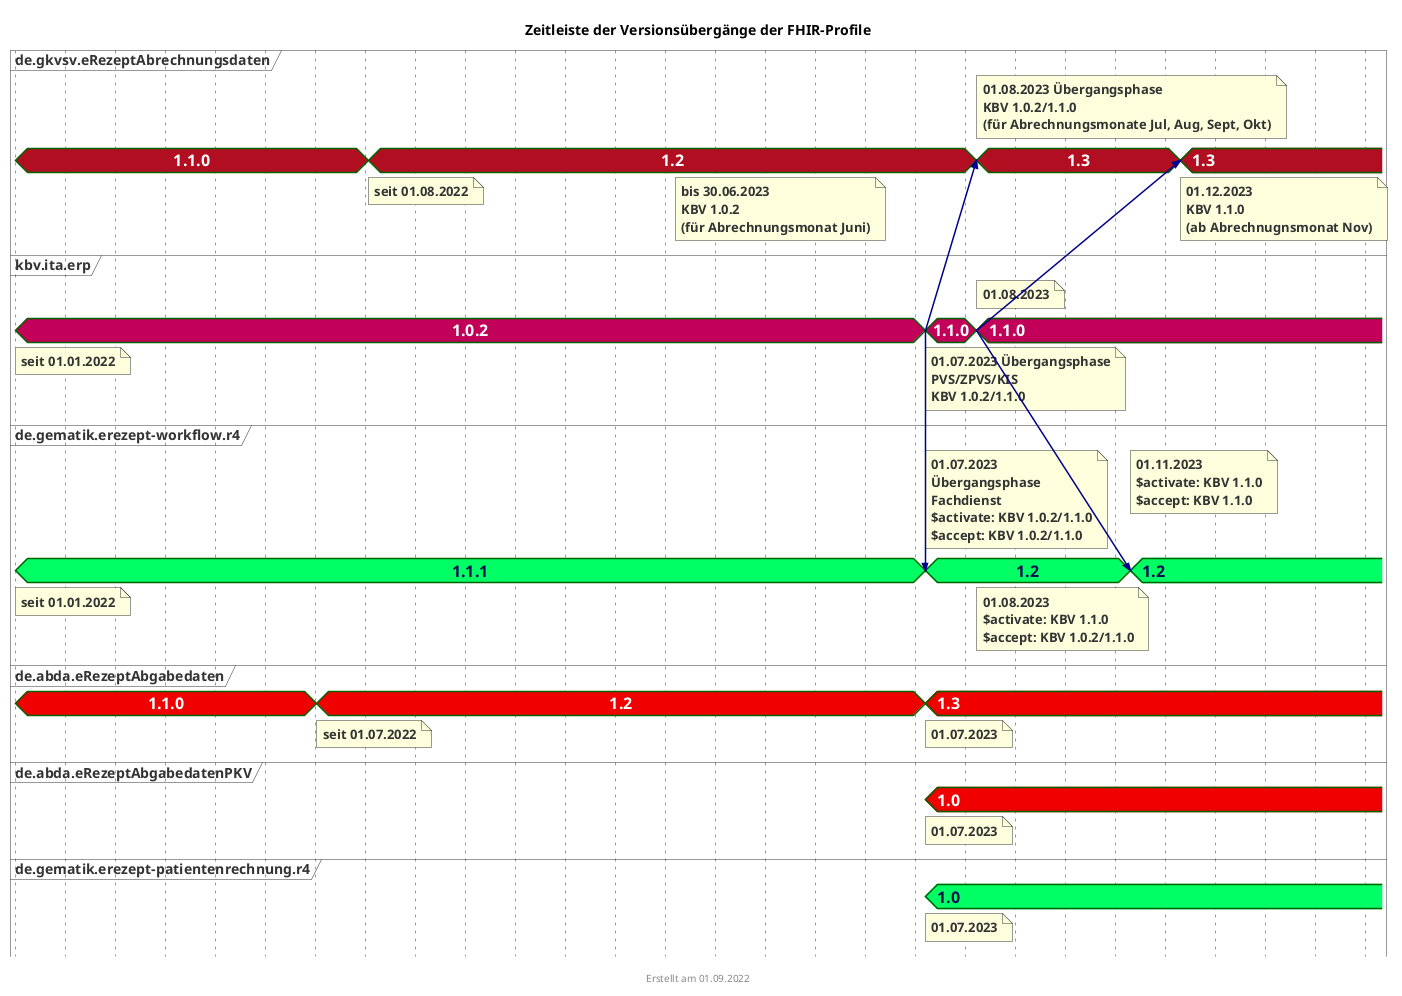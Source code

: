 @startuml fhir_version_timeline
<style>
timingDiagram {
  .kbvcolor {
    FontColor #ffffff
    Fontsize 16
    FontStyle bold
    Backgroundcolor #c30059
  }
  .gematikcolor {
    FontColor #000e52
    Fontsize 16
    FontStyle bold
    Backgroundcolor #00ff64
  }
  .davcolor {
    FontColor #ffffff
    Fontsize 16
    FontStyle bold
    BackgroundColor #f00000
  }
  .gkvcolor {
    FontColor #ffffff
    Fontsize 16
    FontStyle bold
    BackgroundColor #b10f21
  }
}
</style>
title Zeitleiste der Versionsübergänge der FHIR-Profile
footer Erstellt am 01.09.2022

concise "de.gkvsv.eRezeptAbrechnungsdaten" as GKV <<gkvcolor>>
concise "kbv.ita.erp" as KBV <<kbvcolor>>
concise "de.gematik.erezept-workflow.r4" as gematik <<gematikcolor>>
concise "de.abda.eRezeptAbgabedaten" as DAV <<davcolor>>
concise "de.abda.eRezeptAbgabedatenPKV" as PKV <<davcolor>>
concise "de.gematik.erezept-patientenrechnung.r4" as gematikpkv <<gematikcolor>>


'30 days is scaled to 50 pixels
scale 2592000 as 50 pixels
hide time-axis

@2022/01/01
note bottom of KBV : seit 01.01.2022
KBV is 1.0.2
note bottom of gematik : seit 01.01.2022
gematik is 1.1.1
DAV is 1.1.0
GKV is 1.1.0

@2022/07/01
note bottom of DAV : seit 01.07.2022
DAV is 1.2


@2022/08/01 
note bottom of GKV : seit 01.08.2022
GKV is 1.2

@2023/02/01
note bottom of GKV : bis 30.06.2023\nKBV 1.0.2\n(für Abrechnungsmonat Juni)

@2023/06/15
'KBV -> GKV@2023/07/01

@2023/07/01
note bottom of KBV : 01.07.2023 Übergangsphase\nPVS/ZPVS/KIS \nKBV 1.0.2/1.1.0
note bottom of PKV : 01.07.2023
note top of gematik : 01.07.2023\nÜbergangsphase\nFachdienst\n$activate: KBV 1.0.2/1.1.0\n$accept: KBV 1.0.2/1.1.0
note bottom of gematikpkv : 01.07.2023
note bottom of DAV : 01.07.2023
KBV is 1.1.0
KBV -> gematik@2023/07/01
KBV -> GKV@2023/08/01
gematik is 1.2
gematikpkv is 1.0
DAV is 1.3
PKV is 1.0

@2023/08/01
KBV -> gematik@2023/11/01
KBV -> GKV@2023/12/01
note top of KBV : 01.08.2023
note bottom of gematik : 01.08.2023\n$activate: KBV 1.1.0\n$accept: KBV 1.0.2/1.1.0
note top of GKV : 01.08.2023 Übergangsphase\nKBV 1.0.2/1.1.0\n(für Abrechnungsmonate Jul, Aug, Sept, Okt) 
KBV is 1.1.0
GKV is 1.3


@2023/09/01


@2023/10/01


@2023/11/01
note top of gematik : 01.11.2023\n$activate: KBV 1.1.0\n$accept: KBV 1.1.0
gematik is 1.2

@2023/12/01
note bottom of GKV : 01.12.2023\nKBV 1.1.0\n(ab Abrechnugnsmonat Nov)
GKV is 1.3



@2024/03/01

@enduml
